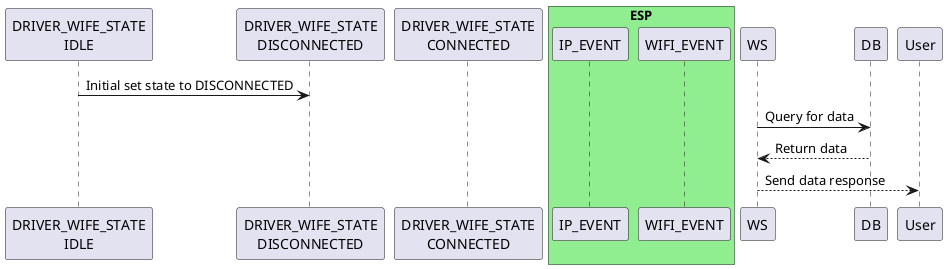 ' DRIVER WIFI
' 9/19/25

@startuml
participant "DRIVER_WIFE_STATE\nIDLE" as DW_IDLE
participant "DRIVER_WIFE_STATE\nDISCONNECTED" as DW_DISCONNECTED
participant "DRIVER_WIFE_STATE\nCONNECTED" as DW_CONNECTED

box "ESP" #LightGreen
participant "IP_EVENT" as ESP_IPEVENT
participant "WIFI_EVENT" as ESP_WIFIEVENT
end box


DW_IDLE -> DW_DISCONNECTED: Initial set state to DISCONNECTED
WS -> DB: Query for data
DB --> WS: Return data
WS --> User: Send data response
@enduml
